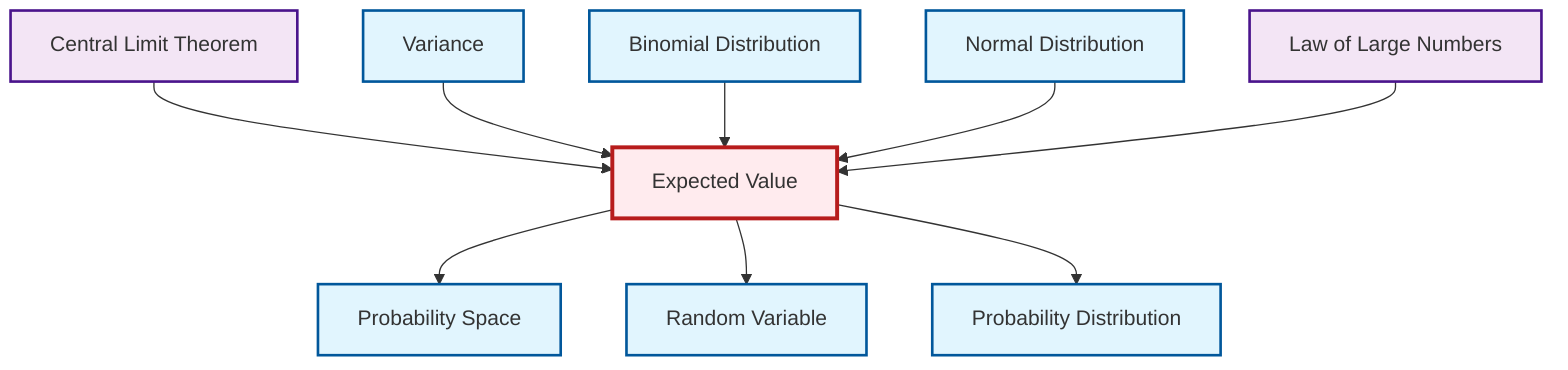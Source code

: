 graph TD
    classDef definition fill:#e1f5fe,stroke:#01579b,stroke-width:2px
    classDef theorem fill:#f3e5f5,stroke:#4a148c,stroke-width:2px
    classDef axiom fill:#fff3e0,stroke:#e65100,stroke-width:2px
    classDef example fill:#e8f5e9,stroke:#1b5e20,stroke-width:2px
    classDef current fill:#ffebee,stroke:#b71c1c,stroke-width:3px
    thm-law-of-large-numbers["Law of Large Numbers"]:::theorem
    def-probability-space["Probability Space"]:::definition
    def-binomial-distribution["Binomial Distribution"]:::definition
    def-expectation["Expected Value"]:::definition
    def-random-variable["Random Variable"]:::definition
    def-normal-distribution["Normal Distribution"]:::definition
    def-variance["Variance"]:::definition
    def-probability-distribution["Probability Distribution"]:::definition
    thm-central-limit["Central Limit Theorem"]:::theorem
    def-expectation --> def-probability-space
    def-expectation --> def-random-variable
    thm-central-limit --> def-expectation
    def-variance --> def-expectation
    def-expectation --> def-probability-distribution
    def-binomial-distribution --> def-expectation
    def-normal-distribution --> def-expectation
    thm-law-of-large-numbers --> def-expectation
    class def-expectation current
